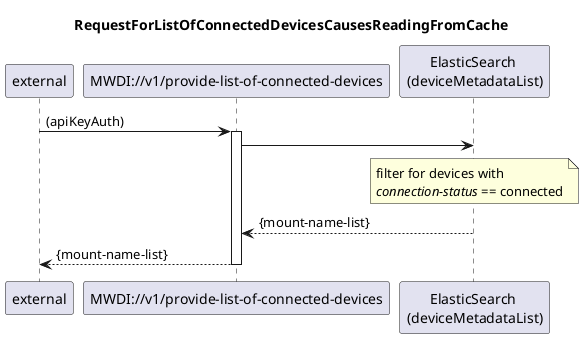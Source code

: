 @startuml 100_ProvideListOfConnectedDevices
skinparam responseMessageBelowArrow true

title RequestForListOfConnectedDevicesCausesReadingFromCache

participant "external" as requestor
participant "MWDI://v1/provide-list-of-connected-devices" as provideListOfConnectedDevices
participant "ElasticSearch \n(deviceMetadataList)" as ConnectedDeviceList

requestor -> provideListOfConnectedDevices: (apiKeyAuth)
activate provideListOfConnectedDevices

provideListOfConnectedDevices -> ConnectedDeviceList
note over ConnectedDeviceList
  filter for devices with
  <i>connection-status</i> == connected
end note
ConnectedDeviceList --> provideListOfConnectedDevices: {mount-name-list}

provideListOfConnectedDevices --> requestor: {mount-name-list}
deactivate provideListOfConnectedDevices

@enduml